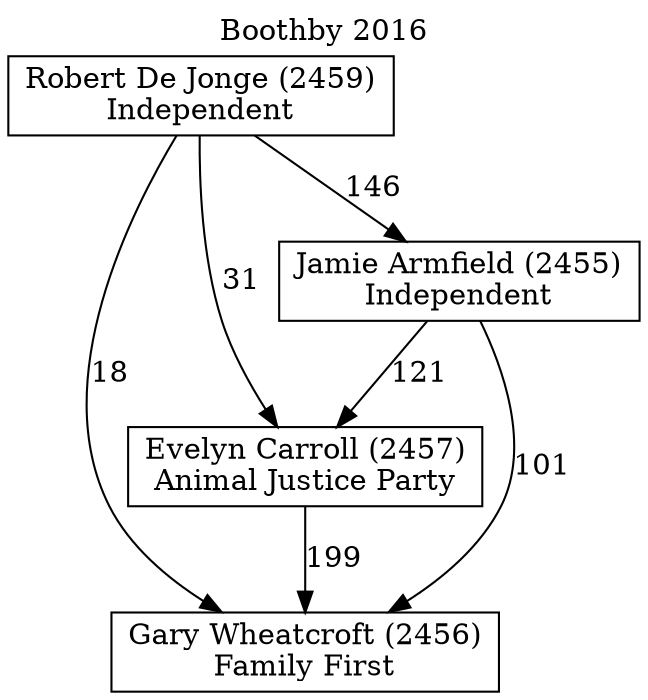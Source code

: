 // House preference flow
digraph "Gary Wheatcroft (2456)_Boothby_2016" {
	graph [label="Boothby 2016" labelloc=t mclimit=2]
	node [shape=box]
	"Gary Wheatcroft (2456)" [label="Gary Wheatcroft (2456)
Family First"]
	"Evelyn Carroll (2457)" [label="Evelyn Carroll (2457)
Animal Justice Party"]
	"Jamie Armfield (2455)" [label="Jamie Armfield (2455)
Independent"]
	"Robert De Jonge (2459)" [label="Robert De Jonge (2459)
Independent"]
	"Evelyn Carroll (2457)" -> "Gary Wheatcroft (2456)" [label=199]
	"Jamie Armfield (2455)" -> "Evelyn Carroll (2457)" [label=121]
	"Robert De Jonge (2459)" -> "Jamie Armfield (2455)" [label=146]
	"Jamie Armfield (2455)" -> "Gary Wheatcroft (2456)" [label=101]
	"Robert De Jonge (2459)" -> "Gary Wheatcroft (2456)" [label=18]
	"Robert De Jonge (2459)" -> "Evelyn Carroll (2457)" [label=31]
}
